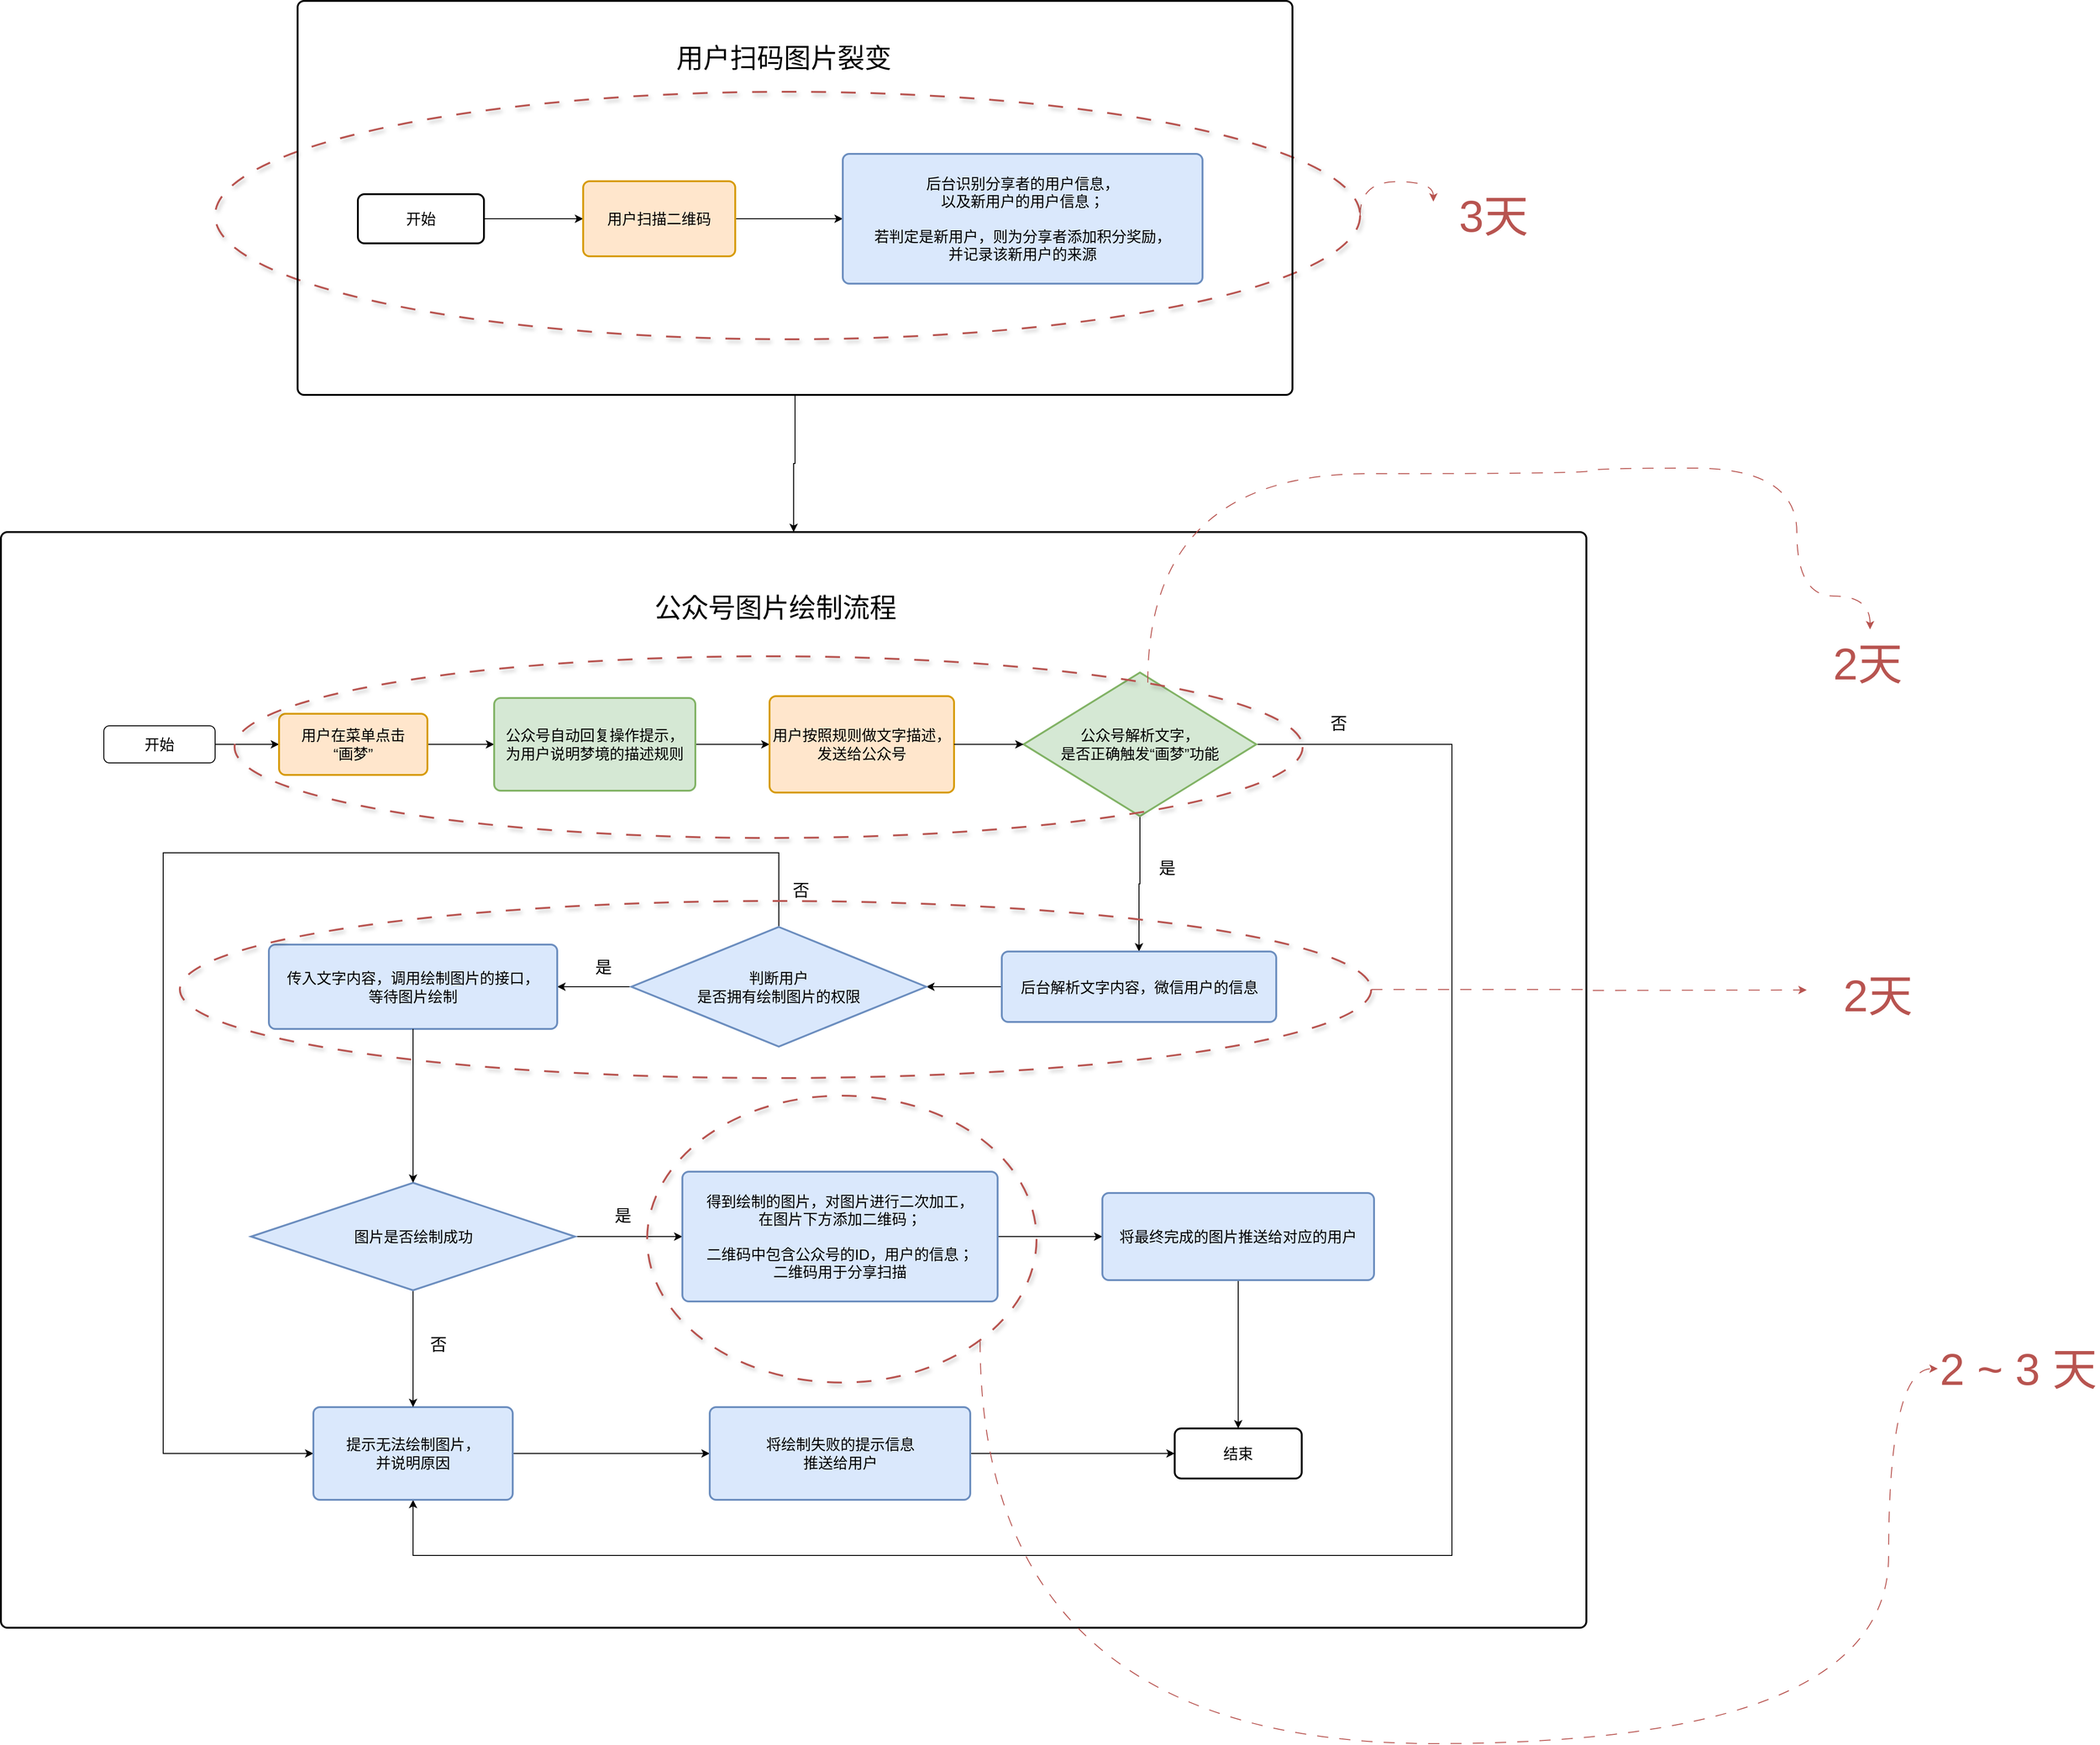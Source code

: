 <mxfile version="23.1.1" type="github">
  <diagram id="C5RBs43oDa-KdzZeNtuy" name="Page-1">
    <mxGraphModel dx="4620" dy="3437" grid="0" gridSize="10" guides="1" tooltips="1" connect="1" arrows="1" fold="1" page="0" pageScale="1" pageWidth="827" pageHeight="1169" background="#FFFFFF" math="0" shadow="0">
      <root>
        <mxCell id="WIyWlLk6GJQsqaUBKTNV-0" />
        <mxCell id="WIyWlLk6GJQsqaUBKTNV-1" parent="WIyWlLk6GJQsqaUBKTNV-0" />
        <mxCell id="sj2lnTMcZ8h3ANVrbfql-84" style="edgeStyle=orthogonalEdgeStyle;rounded=0;orthogonalLoop=1;jettySize=auto;html=1;exitX=1;exitY=0.5;exitDx=0;exitDy=0;exitPerimeter=0;strokeColor=#b85450;dashed=1;curved=1;dashPattern=12 12;" edge="1" parent="WIyWlLk6GJQsqaUBKTNV-1" source="sj2lnTMcZ8h3ANVrbfql-68" target="sj2lnTMcZ8h3ANVrbfql-79">
          <mxGeometry relative="1" as="geometry">
            <Array as="points">
              <mxPoint x="941" y="-514" />
              <mxPoint x="1020" y="-514" />
            </Array>
          </mxGeometry>
        </mxCell>
        <mxCell id="sj2lnTMcZ8h3ANVrbfql-68" value="" style="strokeWidth=2;html=1;shape=mxgraph.flowchart.start_1;whiteSpace=wrap;dashed=1;dashPattern=8 8;shadow=1;fillColor=none;strokeColor=#b85450;" vertex="1" parent="WIyWlLk6GJQsqaUBKTNV-1">
          <mxGeometry x="-294" y="-611" width="1235" height="267" as="geometry" />
        </mxCell>
        <mxCell id="sj2lnTMcZ8h3ANVrbfql-65" value="" style="rounded=1;whiteSpace=wrap;html=1;absoluteArcSize=1;arcSize=14;strokeWidth=2;" vertex="1" parent="WIyWlLk6GJQsqaUBKTNV-1">
          <mxGeometry x="-525" y="-136" width="1710" height="1182" as="geometry" />
        </mxCell>
        <mxCell id="sj2lnTMcZ8h3ANVrbfql-66" style="edgeStyle=orthogonalEdgeStyle;rounded=0;orthogonalLoop=1;jettySize=auto;html=1;exitX=0.5;exitY=1;exitDx=0;exitDy=0;entryX=0.5;entryY=0;entryDx=0;entryDy=0;" edge="1" parent="WIyWlLk6GJQsqaUBKTNV-1" source="sj2lnTMcZ8h3ANVrbfql-60" target="sj2lnTMcZ8h3ANVrbfql-65">
          <mxGeometry relative="1" as="geometry" />
        </mxCell>
        <mxCell id="sj2lnTMcZ8h3ANVrbfql-60" value="" style="rounded=1;whiteSpace=wrap;html=1;absoluteArcSize=1;arcSize=14;strokeWidth=2;fillColor=none;" vertex="1" parent="WIyWlLk6GJQsqaUBKTNV-1">
          <mxGeometry x="-205" y="-709" width="1073" height="425" as="geometry" />
        </mxCell>
        <mxCell id="sj2lnTMcZ8h3ANVrbfql-17" style="edgeStyle=orthogonalEdgeStyle;rounded=0;orthogonalLoop=1;jettySize=auto;html=1;exitX=1;exitY=0.5;exitDx=0;exitDy=0;entryX=0;entryY=0.5;entryDx=0;entryDy=0;" edge="1" parent="WIyWlLk6GJQsqaUBKTNV-1" source="WIyWlLk6GJQsqaUBKTNV-3" target="sj2lnTMcZ8h3ANVrbfql-0">
          <mxGeometry relative="1" as="geometry" />
        </mxCell>
        <mxCell id="WIyWlLk6GJQsqaUBKTNV-3" value="&lt;font style=&quot;font-size: 16px;&quot;&gt;开始&lt;/font&gt;" style="rounded=1;whiteSpace=wrap;html=1;fontSize=16;glass=0;strokeWidth=1;shadow=0;" parent="WIyWlLk6GJQsqaUBKTNV-1" vertex="1">
          <mxGeometry x="-414" y="73" width="120" height="40" as="geometry" />
        </mxCell>
        <mxCell id="sj2lnTMcZ8h3ANVrbfql-18" style="edgeStyle=orthogonalEdgeStyle;rounded=0;orthogonalLoop=1;jettySize=auto;html=1;exitX=1;exitY=0.5;exitDx=0;exitDy=0;" edge="1" parent="WIyWlLk6GJQsqaUBKTNV-1" source="sj2lnTMcZ8h3ANVrbfql-0" target="sj2lnTMcZ8h3ANVrbfql-1">
          <mxGeometry relative="1" as="geometry" />
        </mxCell>
        <mxCell id="sj2lnTMcZ8h3ANVrbfql-0" value="&lt;font style=&quot;font-size: 16px;&quot;&gt;用户在菜单点击&lt;br style=&quot;font-size: 16px;&quot;&gt;“画梦”&lt;/font&gt;" style="rounded=1;whiteSpace=wrap;html=1;absoluteArcSize=1;arcSize=14;strokeWidth=2;fontSize=16;fillColor=#ffe6cc;strokeColor=#d79b00;" vertex="1" parent="WIyWlLk6GJQsqaUBKTNV-1">
          <mxGeometry x="-225" y="60" width="160" height="66" as="geometry" />
        </mxCell>
        <mxCell id="sj2lnTMcZ8h3ANVrbfql-19" style="edgeStyle=orthogonalEdgeStyle;rounded=0;orthogonalLoop=1;jettySize=auto;html=1;exitX=1;exitY=0.5;exitDx=0;exitDy=0;entryX=0;entryY=0.5;entryDx=0;entryDy=0;" edge="1" parent="WIyWlLk6GJQsqaUBKTNV-1" source="sj2lnTMcZ8h3ANVrbfql-1" target="sj2lnTMcZ8h3ANVrbfql-2">
          <mxGeometry relative="1" as="geometry" />
        </mxCell>
        <mxCell id="sj2lnTMcZ8h3ANVrbfql-1" value="公众号自动回复操作提示，&lt;br style=&quot;font-size: 16px;&quot;&gt;为用户说明梦境的描述规则" style="rounded=1;whiteSpace=wrap;html=1;absoluteArcSize=1;arcSize=14;strokeWidth=2;fontSize=16;fillColor=#d5e8d4;strokeColor=#82b366;" vertex="1" parent="WIyWlLk6GJQsqaUBKTNV-1">
          <mxGeometry x="7" y="43" width="217" height="100" as="geometry" />
        </mxCell>
        <mxCell id="sj2lnTMcZ8h3ANVrbfql-2" value="用户按照规则做文字描述，&lt;br style=&quot;font-size: 16px;&quot;&gt;发送给公众号" style="rounded=1;whiteSpace=wrap;html=1;absoluteArcSize=1;arcSize=14;strokeWidth=2;fontSize=16;fillColor=#ffe6cc;strokeColor=#d79b00;" vertex="1" parent="WIyWlLk6GJQsqaUBKTNV-1">
          <mxGeometry x="304" y="41" width="199" height="104" as="geometry" />
        </mxCell>
        <mxCell id="sj2lnTMcZ8h3ANVrbfql-35" style="edgeStyle=orthogonalEdgeStyle;rounded=0;orthogonalLoop=1;jettySize=auto;html=1;exitX=0.5;exitY=1;exitDx=0;exitDy=0;exitPerimeter=0;entryX=0.5;entryY=0;entryDx=0;entryDy=0;" edge="1" parent="WIyWlLk6GJQsqaUBKTNV-1" source="sj2lnTMcZ8h3ANVrbfql-4" target="sj2lnTMcZ8h3ANVrbfql-5">
          <mxGeometry relative="1" as="geometry" />
        </mxCell>
        <mxCell id="sj2lnTMcZ8h3ANVrbfql-54" style="edgeStyle=orthogonalEdgeStyle;rounded=0;orthogonalLoop=1;jettySize=auto;html=1;exitX=1;exitY=0.5;exitDx=0;exitDy=0;exitPerimeter=0;entryX=0.5;entryY=1;entryDx=0;entryDy=0;" edge="1" parent="WIyWlLk6GJQsqaUBKTNV-1" source="sj2lnTMcZ8h3ANVrbfql-4" target="sj2lnTMcZ8h3ANVrbfql-8">
          <mxGeometry relative="1" as="geometry">
            <Array as="points">
              <mxPoint x="1040" y="93" />
              <mxPoint x="1040" y="968" />
              <mxPoint x="-80" y="968" />
            </Array>
          </mxGeometry>
        </mxCell>
        <mxCell id="sj2lnTMcZ8h3ANVrbfql-4" value="公众号解析文字，&lt;br style=&quot;font-size: 16px;&quot;&gt;是否正确触发“画梦”功能" style="strokeWidth=2;html=1;shape=mxgraph.flowchart.decision;whiteSpace=wrap;fontSize=16;fillColor=#d5e8d4;strokeColor=#82b366;" vertex="1" parent="WIyWlLk6GJQsqaUBKTNV-1">
          <mxGeometry x="578" y="15.5" width="251" height="155" as="geometry" />
        </mxCell>
        <mxCell id="sj2lnTMcZ8h3ANVrbfql-36" style="edgeStyle=orthogonalEdgeStyle;rounded=0;orthogonalLoop=1;jettySize=auto;html=1;exitX=0;exitY=0.5;exitDx=0;exitDy=0;entryX=1;entryY=0.5;entryDx=0;entryDy=0;entryPerimeter=0;" edge="1" parent="WIyWlLk6GJQsqaUBKTNV-1" source="sj2lnTMcZ8h3ANVrbfql-5" target="sj2lnTMcZ8h3ANVrbfql-6">
          <mxGeometry relative="1" as="geometry">
            <mxPoint x="479.143" y="354.786" as="targetPoint" />
          </mxGeometry>
        </mxCell>
        <mxCell id="sj2lnTMcZ8h3ANVrbfql-5" value="后台解析文字内容，微信用户的信息" style="rounded=1;whiteSpace=wrap;html=1;absoluteArcSize=1;arcSize=14;strokeWidth=2;fontSize=16;fillColor=#dae8fc;strokeColor=#6c8ebf;" vertex="1" parent="WIyWlLk6GJQsqaUBKTNV-1">
          <mxGeometry x="554.5" y="316.5" width="296" height="76" as="geometry" />
        </mxCell>
        <mxCell id="sj2lnTMcZ8h3ANVrbfql-37" style="edgeStyle=orthogonalEdgeStyle;rounded=0;orthogonalLoop=1;jettySize=auto;html=1;exitX=0;exitY=0.5;exitDx=0;exitDy=0;exitPerimeter=0;entryX=1;entryY=0.5;entryDx=0;entryDy=0;" edge="1" parent="WIyWlLk6GJQsqaUBKTNV-1" source="sj2lnTMcZ8h3ANVrbfql-6" target="sj2lnTMcZ8h3ANVrbfql-10">
          <mxGeometry relative="1" as="geometry" />
        </mxCell>
        <mxCell id="sj2lnTMcZ8h3ANVrbfql-46" style="edgeStyle=orthogonalEdgeStyle;rounded=0;orthogonalLoop=1;jettySize=auto;html=1;exitX=0.5;exitY=0;exitDx=0;exitDy=0;exitPerimeter=0;entryX=0;entryY=0.5;entryDx=0;entryDy=0;" edge="1" parent="WIyWlLk6GJQsqaUBKTNV-1" source="sj2lnTMcZ8h3ANVrbfql-6" target="sj2lnTMcZ8h3ANVrbfql-8">
          <mxGeometry relative="1" as="geometry">
            <Array as="points">
              <mxPoint x="314" y="210" />
              <mxPoint x="-350" y="210" />
              <mxPoint x="-350" y="858" />
            </Array>
          </mxGeometry>
        </mxCell>
        <mxCell id="sj2lnTMcZ8h3ANVrbfql-6" value="判断用户&lt;br&gt;是否拥有绘制图片的权限" style="strokeWidth=2;html=1;shape=mxgraph.flowchart.decision;whiteSpace=wrap;fontSize=16;fillColor=#dae8fc;strokeColor=#6c8ebf;" vertex="1" parent="WIyWlLk6GJQsqaUBKTNV-1">
          <mxGeometry x="155" y="290" width="318" height="129" as="geometry" />
        </mxCell>
        <mxCell id="sj2lnTMcZ8h3ANVrbfql-45" style="edgeStyle=orthogonalEdgeStyle;rounded=0;orthogonalLoop=1;jettySize=auto;html=1;exitX=1;exitY=0.5;exitDx=0;exitDy=0;entryX=0;entryY=0.5;entryDx=0;entryDy=0;" edge="1" parent="WIyWlLk6GJQsqaUBKTNV-1" source="sj2lnTMcZ8h3ANVrbfql-8" target="sj2lnTMcZ8h3ANVrbfql-63">
          <mxGeometry relative="1" as="geometry">
            <mxPoint x="199" y="858" as="targetPoint" />
          </mxGeometry>
        </mxCell>
        <mxCell id="sj2lnTMcZ8h3ANVrbfql-8" value="提示无法绘制图片，&lt;br&gt;并说明原因" style="rounded=1;whiteSpace=wrap;html=1;absoluteArcSize=1;arcSize=14;strokeWidth=2;fontSize=16;fillColor=#dae8fc;strokeColor=#6c8ebf;" vertex="1" parent="WIyWlLk6GJQsqaUBKTNV-1">
          <mxGeometry x="-188" y="808" width="215" height="100" as="geometry" />
        </mxCell>
        <mxCell id="sj2lnTMcZ8h3ANVrbfql-39" style="edgeStyle=orthogonalEdgeStyle;rounded=0;orthogonalLoop=1;jettySize=auto;html=1;exitX=1;exitY=0.5;exitDx=0;exitDy=0;exitPerimeter=0;entryX=0;entryY=0.5;entryDx=0;entryDy=0;" edge="1" parent="WIyWlLk6GJQsqaUBKTNV-1" source="sj2lnTMcZ8h3ANVrbfql-9" target="sj2lnTMcZ8h3ANVrbfql-11">
          <mxGeometry relative="1" as="geometry" />
        </mxCell>
        <mxCell id="sj2lnTMcZ8h3ANVrbfql-42" style="edgeStyle=orthogonalEdgeStyle;rounded=0;orthogonalLoop=1;jettySize=auto;html=1;exitX=0.5;exitY=1;exitDx=0;exitDy=0;exitPerimeter=0;entryX=0.5;entryY=0;entryDx=0;entryDy=0;" edge="1" parent="WIyWlLk6GJQsqaUBKTNV-1" source="sj2lnTMcZ8h3ANVrbfql-9" target="sj2lnTMcZ8h3ANVrbfql-8">
          <mxGeometry relative="1" as="geometry" />
        </mxCell>
        <mxCell id="sj2lnTMcZ8h3ANVrbfql-9" value="图片是否绘制成功" style="strokeWidth=2;html=1;shape=mxgraph.flowchart.decision;whiteSpace=wrap;fontSize=16;fillColor=#dae8fc;strokeColor=#6c8ebf;" vertex="1" parent="WIyWlLk6GJQsqaUBKTNV-1">
          <mxGeometry x="-255.25" y="566" width="349.5" height="116" as="geometry" />
        </mxCell>
        <mxCell id="sj2lnTMcZ8h3ANVrbfql-10" value="传入文字内容，调用绘制图片的接口，&lt;br&gt;等待图片绘制" style="rounded=1;whiteSpace=wrap;html=1;absoluteArcSize=1;arcSize=14;strokeWidth=2;fontSize=16;fillColor=#dae8fc;strokeColor=#6c8ebf;" vertex="1" parent="WIyWlLk6GJQsqaUBKTNV-1">
          <mxGeometry x="-236" y="309" width="311" height="91" as="geometry" />
        </mxCell>
        <mxCell id="sj2lnTMcZ8h3ANVrbfql-41" style="edgeStyle=orthogonalEdgeStyle;rounded=0;orthogonalLoop=1;jettySize=auto;html=1;exitX=1;exitY=0.5;exitDx=0;exitDy=0;entryX=0;entryY=0.5;entryDx=0;entryDy=0;" edge="1" parent="WIyWlLk6GJQsqaUBKTNV-1" source="sj2lnTMcZ8h3ANVrbfql-11" target="sj2lnTMcZ8h3ANVrbfql-12">
          <mxGeometry relative="1" as="geometry" />
        </mxCell>
        <mxCell id="sj2lnTMcZ8h3ANVrbfql-11" value="得到绘制的图片，对图片进行二次加工，&lt;br&gt;在图片下方添加二维码；&lt;br&gt;&lt;br style=&quot;font-size: 16px;&quot;&gt;二维码中包含公众号的ID，用户的信息；&lt;br style=&quot;font-size: 16px;&quot;&gt;二维码用于分享扫描" style="rounded=1;whiteSpace=wrap;html=1;absoluteArcSize=1;arcSize=14;strokeWidth=2;fontSize=16;fillColor=#dae8fc;strokeColor=#6c8ebf;" vertex="1" parent="WIyWlLk6GJQsqaUBKTNV-1">
          <mxGeometry x="210" y="554" width="340" height="140" as="geometry" />
        </mxCell>
        <mxCell id="sj2lnTMcZ8h3ANVrbfql-44" style="edgeStyle=orthogonalEdgeStyle;rounded=0;orthogonalLoop=1;jettySize=auto;html=1;exitX=0.5;exitY=1;exitDx=0;exitDy=0;entryX=0.5;entryY=0;entryDx=0;entryDy=0;" edge="1" parent="WIyWlLk6GJQsqaUBKTNV-1" source="sj2lnTMcZ8h3ANVrbfql-12" target="sj2lnTMcZ8h3ANVrbfql-43">
          <mxGeometry relative="1" as="geometry" />
        </mxCell>
        <mxCell id="sj2lnTMcZ8h3ANVrbfql-12" value="将最终完成的图片推送给对应的用户" style="rounded=1;whiteSpace=wrap;html=1;absoluteArcSize=1;arcSize=14;strokeWidth=2;fontSize=16;fillColor=#dae8fc;strokeColor=#6c8ebf;" vertex="1" parent="WIyWlLk6GJQsqaUBKTNV-1">
          <mxGeometry x="663" y="577" width="293" height="94" as="geometry" />
        </mxCell>
        <mxCell id="sj2lnTMcZ8h3ANVrbfql-58" style="edgeStyle=orthogonalEdgeStyle;rounded=0;orthogonalLoop=1;jettySize=auto;html=1;exitX=1;exitY=0.5;exitDx=0;exitDy=0;entryX=0;entryY=0.5;entryDx=0;entryDy=0;" edge="1" parent="WIyWlLk6GJQsqaUBKTNV-1" source="sj2lnTMcZ8h3ANVrbfql-13" target="sj2lnTMcZ8h3ANVrbfql-14">
          <mxGeometry relative="1" as="geometry" />
        </mxCell>
        <mxCell id="sj2lnTMcZ8h3ANVrbfql-13" value="开始" style="rounded=1;whiteSpace=wrap;html=1;absoluteArcSize=1;arcSize=14;strokeWidth=2;fontSize=16;" vertex="1" parent="WIyWlLk6GJQsqaUBKTNV-1">
          <mxGeometry x="-140" y="-500.5" width="136" height="53" as="geometry" />
        </mxCell>
        <mxCell id="sj2lnTMcZ8h3ANVrbfql-59" style="edgeStyle=orthogonalEdgeStyle;rounded=0;orthogonalLoop=1;jettySize=auto;html=1;exitX=1;exitY=0.5;exitDx=0;exitDy=0;entryX=0;entryY=0.5;entryDx=0;entryDy=0;" edge="1" parent="WIyWlLk6GJQsqaUBKTNV-1" source="sj2lnTMcZ8h3ANVrbfql-14" target="sj2lnTMcZ8h3ANVrbfql-15">
          <mxGeometry relative="1" as="geometry" />
        </mxCell>
        <mxCell id="sj2lnTMcZ8h3ANVrbfql-14" value="用户扫描二维码" style="rounded=1;whiteSpace=wrap;html=1;absoluteArcSize=1;arcSize=14;strokeWidth=2;fontSize=16;fillColor=#ffe6cc;strokeColor=#d79b00;" vertex="1" parent="WIyWlLk6GJQsqaUBKTNV-1">
          <mxGeometry x="103" y="-514.5" width="164" height="81" as="geometry" />
        </mxCell>
        <mxCell id="sj2lnTMcZ8h3ANVrbfql-15" value="后台识别分享者的用户信息，&lt;br style=&quot;font-size: 16px;&quot;&gt;以及新用户的用户信息；&lt;br style=&quot;font-size: 16px;&quot;&gt;&lt;br style=&quot;font-size: 16px;&quot;&gt;若判定是新用户，则为分享者添加积分奖励，&lt;br&gt;并记录该新用户的来源" style="rounded=1;whiteSpace=wrap;html=1;absoluteArcSize=1;arcSize=14;strokeWidth=2;fontSize=16;fillColor=#dae8fc;strokeColor=#6c8ebf;" vertex="1" parent="WIyWlLk6GJQsqaUBKTNV-1">
          <mxGeometry x="383" y="-544" width="388" height="140" as="geometry" />
        </mxCell>
        <mxCell id="sj2lnTMcZ8h3ANVrbfql-34" style="edgeStyle=orthogonalEdgeStyle;rounded=0;orthogonalLoop=1;jettySize=auto;html=1;exitX=1;exitY=0.5;exitDx=0;exitDy=0;entryX=0;entryY=0.5;entryDx=0;entryDy=0;entryPerimeter=0;" edge="1" parent="WIyWlLk6GJQsqaUBKTNV-1" source="sj2lnTMcZ8h3ANVrbfql-2" target="sj2lnTMcZ8h3ANVrbfql-4">
          <mxGeometry relative="1" as="geometry" />
        </mxCell>
        <mxCell id="sj2lnTMcZ8h3ANVrbfql-38" style="edgeStyle=orthogonalEdgeStyle;rounded=0;orthogonalLoop=1;jettySize=auto;html=1;exitX=0.5;exitY=1;exitDx=0;exitDy=0;entryX=0.5;entryY=0;entryDx=0;entryDy=0;entryPerimeter=0;" edge="1" parent="WIyWlLk6GJQsqaUBKTNV-1" source="sj2lnTMcZ8h3ANVrbfql-10" target="sj2lnTMcZ8h3ANVrbfql-9">
          <mxGeometry relative="1" as="geometry" />
        </mxCell>
        <mxCell id="sj2lnTMcZ8h3ANVrbfql-43" value="结束" style="rounded=1;whiteSpace=wrap;html=1;absoluteArcSize=1;arcSize=14;strokeWidth=2;fontSize=16;" vertex="1" parent="WIyWlLk6GJQsqaUBKTNV-1">
          <mxGeometry x="741" y="831" width="137" height="54" as="geometry" />
        </mxCell>
        <mxCell id="sj2lnTMcZ8h3ANVrbfql-47" value="是" style="text;strokeColor=none;align=center;fillColor=none;html=1;verticalAlign=middle;whiteSpace=wrap;rounded=0;fontSize=18;" vertex="1" parent="WIyWlLk6GJQsqaUBKTNV-1">
          <mxGeometry x="116" y="587" width="60" height="30" as="geometry" />
        </mxCell>
        <mxCell id="sj2lnTMcZ8h3ANVrbfql-48" value="否" style="text;strokeColor=none;align=center;fillColor=none;html=1;verticalAlign=middle;whiteSpace=wrap;rounded=0;fontSize=18;" vertex="1" parent="WIyWlLk6GJQsqaUBKTNV-1">
          <mxGeometry x="308" y="236" width="60" height="30" as="geometry" />
        </mxCell>
        <mxCell id="sj2lnTMcZ8h3ANVrbfql-49" value="是" style="text;strokeColor=none;align=center;fillColor=none;html=1;verticalAlign=middle;whiteSpace=wrap;rounded=0;fontSize=18;" vertex="1" parent="WIyWlLk6GJQsqaUBKTNV-1">
          <mxGeometry x="95" y="319" width="60" height="30" as="geometry" />
        </mxCell>
        <mxCell id="sj2lnTMcZ8h3ANVrbfql-50" value="是" style="text;strokeColor=none;align=center;fillColor=none;html=1;verticalAlign=middle;whiteSpace=wrap;rounded=0;fontSize=18;" vertex="1" parent="WIyWlLk6GJQsqaUBKTNV-1">
          <mxGeometry x="703" y="212" width="60" height="30" as="geometry" />
        </mxCell>
        <mxCell id="sj2lnTMcZ8h3ANVrbfql-51" value="否" style="text;strokeColor=none;align=center;fillColor=none;html=1;verticalAlign=middle;whiteSpace=wrap;rounded=0;fontSize=18;" vertex="1" parent="WIyWlLk6GJQsqaUBKTNV-1">
          <mxGeometry x="888" y="56" width="60" height="30" as="geometry" />
        </mxCell>
        <mxCell id="sj2lnTMcZ8h3ANVrbfql-52" value="否" style="text;strokeColor=none;align=center;fillColor=none;html=1;verticalAlign=middle;whiteSpace=wrap;rounded=0;fontSize=18;" vertex="1" parent="WIyWlLk6GJQsqaUBKTNV-1">
          <mxGeometry x="-83" y="726" width="60" height="30" as="geometry" />
        </mxCell>
        <mxCell id="sj2lnTMcZ8h3ANVrbfql-62" value="&lt;font style=&quot;font-size: 29px;&quot;&gt;用户扫码图片裂变&lt;/font&gt;" style="text;strokeColor=none;align=center;fillColor=none;html=1;verticalAlign=middle;whiteSpace=wrap;rounded=0;fontSize=29;" vertex="1" parent="WIyWlLk6GJQsqaUBKTNV-1">
          <mxGeometry x="156.5" y="-662" width="325" height="30" as="geometry" />
        </mxCell>
        <mxCell id="sj2lnTMcZ8h3ANVrbfql-64" style="edgeStyle=orthogonalEdgeStyle;rounded=0;orthogonalLoop=1;jettySize=auto;html=1;exitX=1;exitY=0.5;exitDx=0;exitDy=0;entryX=0;entryY=0.5;entryDx=0;entryDy=0;" edge="1" parent="WIyWlLk6GJQsqaUBKTNV-1" source="sj2lnTMcZ8h3ANVrbfql-63" target="sj2lnTMcZ8h3ANVrbfql-43">
          <mxGeometry relative="1" as="geometry" />
        </mxCell>
        <mxCell id="sj2lnTMcZ8h3ANVrbfql-63" value="将绘制失败的提示信息&lt;br&gt;推送给用户" style="rounded=1;whiteSpace=wrap;html=1;absoluteArcSize=1;arcSize=14;strokeWidth=2;fontSize=16;fillColor=#dae8fc;strokeColor=#6c8ebf;" vertex="1" parent="WIyWlLk6GJQsqaUBKTNV-1">
          <mxGeometry x="239.5" y="808" width="281" height="100" as="geometry" />
        </mxCell>
        <mxCell id="sj2lnTMcZ8h3ANVrbfql-67" value="&lt;font style=&quot;font-size: 29px;&quot;&gt;公众号图片绘制流程&lt;/font&gt;" style="text;strokeColor=none;align=center;fillColor=none;html=1;verticalAlign=middle;whiteSpace=wrap;rounded=0;fontSize=29;" vertex="1" parent="WIyWlLk6GJQsqaUBKTNV-1">
          <mxGeometry x="148" y="-69" width="325" height="30" as="geometry" />
        </mxCell>
        <mxCell id="sj2lnTMcZ8h3ANVrbfql-75" value="2 ~ 3 天" style="text;strokeColor=none;align=center;fillColor=none;html=1;verticalAlign=middle;whiteSpace=wrap;rounded=0;fontSize=48;fontColor=#b85450;" vertex="1" parent="WIyWlLk6GJQsqaUBKTNV-1">
          <mxGeometry x="1564" y="751.5" width="174" height="30" as="geometry" />
        </mxCell>
        <mxCell id="sj2lnTMcZ8h3ANVrbfql-77" value="2天" style="text;strokeColor=none;align=center;fillColor=none;html=1;verticalAlign=middle;whiteSpace=wrap;rounded=0;fontSize=48;fontColor=#b85450;" vertex="1" parent="WIyWlLk6GJQsqaUBKTNV-1">
          <mxGeometry x="1443" y="349" width="113" height="30" as="geometry" />
        </mxCell>
        <mxCell id="sj2lnTMcZ8h3ANVrbfql-79" value="3天" style="text;strokeColor=none;align=center;fillColor=none;html=1;verticalAlign=middle;whiteSpace=wrap;rounded=0;fontSize=48;fontColor=#b85450;" vertex="1" parent="WIyWlLk6GJQsqaUBKTNV-1">
          <mxGeometry x="1020" y="-492.5" width="130" height="30" as="geometry" />
        </mxCell>
        <mxCell id="sj2lnTMcZ8h3ANVrbfql-80" value="2天" style="text;strokeColor=none;align=center;fillColor=none;html=1;verticalAlign=middle;whiteSpace=wrap;rounded=0;fontSize=48;fontColor=#b85450;" vertex="1" parent="WIyWlLk6GJQsqaUBKTNV-1">
          <mxGeometry x="1440" y="-9" width="97" height="30" as="geometry" />
        </mxCell>
        <mxCell id="sj2lnTMcZ8h3ANVrbfql-94" style="edgeStyle=orthogonalEdgeStyle;rounded=0;orthogonalLoop=1;jettySize=auto;html=1;exitX=1;exitY=0.5;exitDx=0;exitDy=0;exitPerimeter=0;strokeColor=#b85450;dashed=1;dashPattern=12 12;" edge="1" parent="WIyWlLk6GJQsqaUBKTNV-1" source="sj2lnTMcZ8h3ANVrbfql-86">
          <mxGeometry relative="1" as="geometry">
            <mxPoint x="1422.667" y="358" as="targetPoint" />
          </mxGeometry>
        </mxCell>
        <mxCell id="sj2lnTMcZ8h3ANVrbfql-86" value="" style="strokeWidth=2;html=1;shape=mxgraph.flowchart.start_1;whiteSpace=wrap;dashed=1;dashPattern=8 8;shadow=1;fillColor=none;strokeColor=#b85450;" vertex="1" parent="WIyWlLk6GJQsqaUBKTNV-1">
          <mxGeometry x="-332" y="262" width="1285" height="191" as="geometry" />
        </mxCell>
        <mxCell id="sj2lnTMcZ8h3ANVrbfql-91" style="edgeStyle=orthogonalEdgeStyle;rounded=0;orthogonalLoop=1;jettySize=auto;html=1;exitX=0.855;exitY=0.855;exitDx=0;exitDy=0;exitPerimeter=0;entryX=0;entryY=0.5;entryDx=0;entryDy=0;strokeColor=#b85450;dashed=1;dashPattern=12 12;curved=1;" edge="1" parent="WIyWlLk6GJQsqaUBKTNV-1" source="sj2lnTMcZ8h3ANVrbfql-87" target="sj2lnTMcZ8h3ANVrbfql-75">
          <mxGeometry relative="1" as="geometry">
            <Array as="points">
              <mxPoint x="531" y="1171" />
              <mxPoint x="1511" y="1171" />
              <mxPoint x="1511" y="767" />
            </Array>
          </mxGeometry>
        </mxCell>
        <mxCell id="sj2lnTMcZ8h3ANVrbfql-87" value="" style="strokeWidth=2;html=1;shape=mxgraph.flowchart.start_1;whiteSpace=wrap;dashed=1;dashPattern=8 8;shadow=1;fillColor=none;strokeColor=#b85450;" vertex="1" parent="WIyWlLk6GJQsqaUBKTNV-1">
          <mxGeometry x="172" y="472" width="420" height="309.5" as="geometry" />
        </mxCell>
        <mxCell id="sj2lnTMcZ8h3ANVrbfql-92" style="edgeStyle=orthogonalEdgeStyle;rounded=0;orthogonalLoop=1;jettySize=auto;html=1;exitX=0.855;exitY=0.145;exitDx=0;exitDy=0;exitPerimeter=0;strokeColor=#b85450;dashed=1;dashPattern=12 12;curved=1;" edge="1" parent="WIyWlLk6GJQsqaUBKTNV-1" source="sj2lnTMcZ8h3ANVrbfql-88">
          <mxGeometry relative="1" as="geometry">
            <mxPoint x="1491" y="-31" as="targetPoint" />
            <Array as="points">
              <mxPoint x="712" y="-199" />
              <mxPoint x="1188" y="-199" />
              <mxPoint x="1188" y="-205" />
              <mxPoint x="1412" y="-205" />
              <mxPoint x="1412" y="-67" />
              <mxPoint x="1491" y="-67" />
            </Array>
          </mxGeometry>
        </mxCell>
        <mxCell id="sj2lnTMcZ8h3ANVrbfql-88" value="" style="strokeWidth=2;html=1;shape=mxgraph.flowchart.start_1;whiteSpace=wrap;dashed=1;dashPattern=8 8;shadow=1;fillColor=none;strokeColor=#b85450;" vertex="1" parent="WIyWlLk6GJQsqaUBKTNV-1">
          <mxGeometry x="-273" y="-2" width="1152" height="196" as="geometry" />
        </mxCell>
      </root>
    </mxGraphModel>
  </diagram>
</mxfile>
